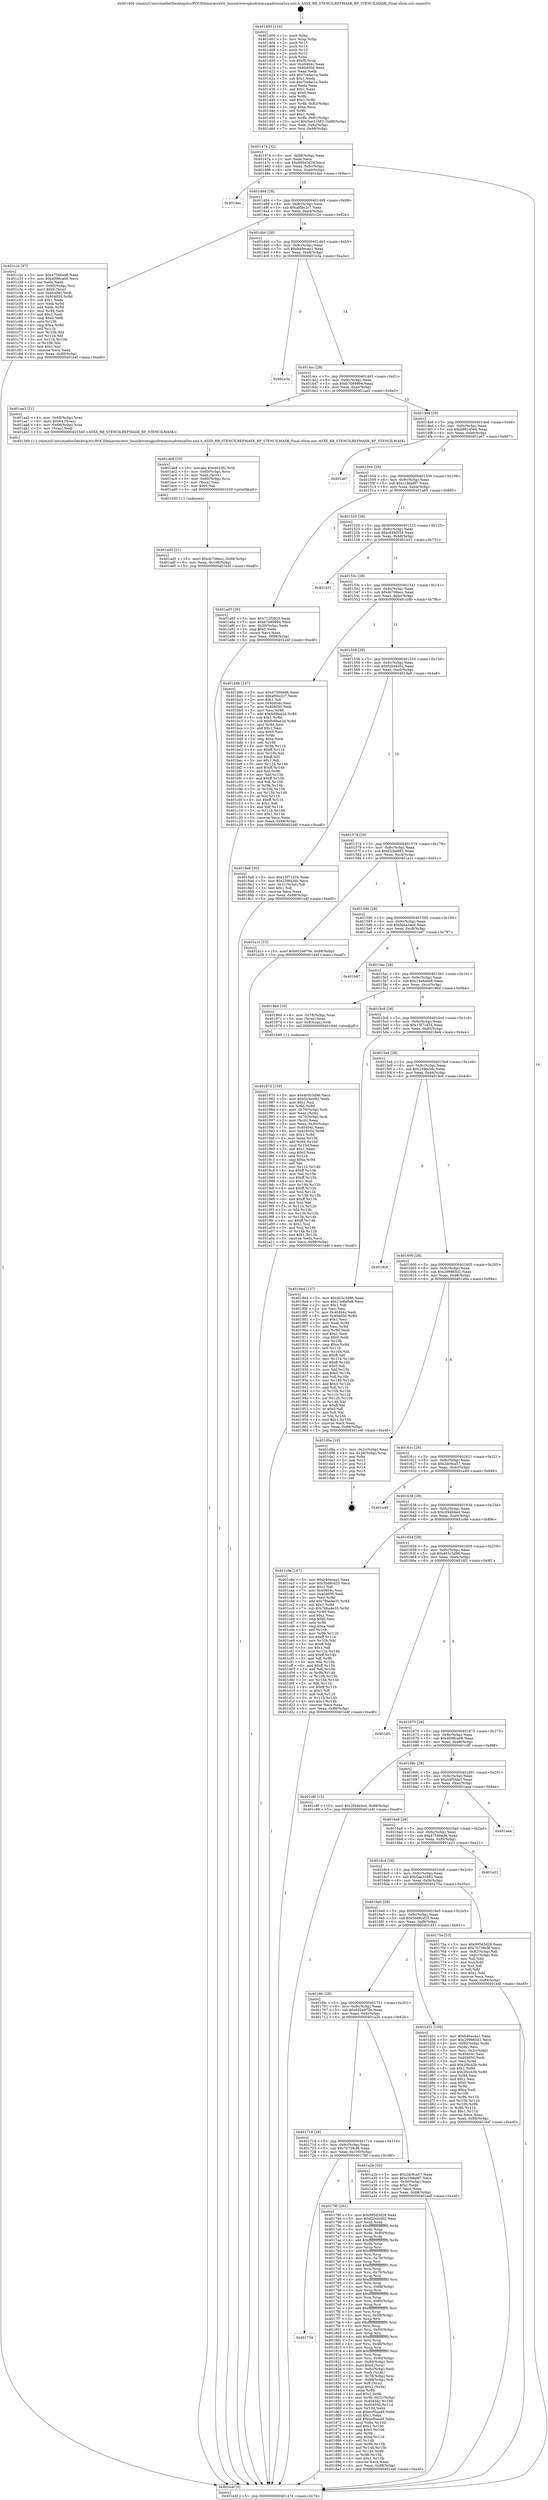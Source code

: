 digraph "0x401400" {
  label = "0x401400 (/mnt/c/Users/mathe/Desktop/tcc/POCII/binaries/extr_linuxdriversgpudrmmsmadrenoa5xx.xml.h_A5XX_RB_STENCILREFMASK_BF_STENCILMASK_Final-ollvm.out::main(0))"
  labelloc = "t"
  node[shape=record]

  Entry [label="",width=0.3,height=0.3,shape=circle,fillcolor=black,style=filled]
  "0x401474" [label="{
     0x401474 [32]\l
     | [instrs]\l
     &nbsp;&nbsp;0x401474 \<+6\>: mov -0x88(%rbp),%eax\l
     &nbsp;&nbsp;0x40147a \<+2\>: mov %eax,%ecx\l
     &nbsp;&nbsp;0x40147c \<+6\>: sub $0x995d3d28,%ecx\l
     &nbsp;&nbsp;0x401482 \<+6\>: mov %eax,-0x9c(%rbp)\l
     &nbsp;&nbsp;0x401488 \<+6\>: mov %ecx,-0xa0(%rbp)\l
     &nbsp;&nbsp;0x40148e \<+6\>: je 0000000000401dac \<main+0x9ac\>\l
  }"]
  "0x401dac" [label="{
     0x401dac\l
  }", style=dashed]
  "0x401494" [label="{
     0x401494 [28]\l
     | [instrs]\l
     &nbsp;&nbsp;0x401494 \<+5\>: jmp 0000000000401499 \<main+0x99\>\l
     &nbsp;&nbsp;0x401499 \<+6\>: mov -0x9c(%rbp),%eax\l
     &nbsp;&nbsp;0x40149f \<+5\>: sub $0xaf0bc2c7,%eax\l
     &nbsp;&nbsp;0x4014a4 \<+6\>: mov %eax,-0xa4(%rbp)\l
     &nbsp;&nbsp;0x4014aa \<+6\>: je 0000000000401c2e \<main+0x82e\>\l
  }"]
  Exit [label="",width=0.3,height=0.3,shape=circle,fillcolor=black,style=filled,peripheries=2]
  "0x401c2e" [label="{
     0x401c2e [97]\l
     | [instrs]\l
     &nbsp;&nbsp;0x401c2e \<+5\>: mov $0x47566ed6,%eax\l
     &nbsp;&nbsp;0x401c33 \<+5\>: mov $0x4098ca06,%ecx\l
     &nbsp;&nbsp;0x401c38 \<+2\>: xor %edx,%edx\l
     &nbsp;&nbsp;0x401c3a \<+4\>: mov -0x80(%rbp),%rsi\l
     &nbsp;&nbsp;0x401c3e \<+6\>: movl $0x0,(%rsi)\l
     &nbsp;&nbsp;0x401c44 \<+7\>: mov 0x40404c,%edi\l
     &nbsp;&nbsp;0x401c4b \<+8\>: mov 0x404050,%r8d\l
     &nbsp;&nbsp;0x401c53 \<+3\>: sub $0x1,%edx\l
     &nbsp;&nbsp;0x401c56 \<+3\>: mov %edi,%r9d\l
     &nbsp;&nbsp;0x401c59 \<+3\>: add %edx,%r9d\l
     &nbsp;&nbsp;0x401c5c \<+4\>: imul %r9d,%edi\l
     &nbsp;&nbsp;0x401c60 \<+3\>: and $0x1,%edi\l
     &nbsp;&nbsp;0x401c63 \<+3\>: cmp $0x0,%edi\l
     &nbsp;&nbsp;0x401c66 \<+4\>: sete %r10b\l
     &nbsp;&nbsp;0x401c6a \<+4\>: cmp $0xa,%r8d\l
     &nbsp;&nbsp;0x401c6e \<+4\>: setl %r11b\l
     &nbsp;&nbsp;0x401c72 \<+3\>: mov %r10b,%bl\l
     &nbsp;&nbsp;0x401c75 \<+3\>: and %r11b,%bl\l
     &nbsp;&nbsp;0x401c78 \<+3\>: xor %r11b,%r10b\l
     &nbsp;&nbsp;0x401c7b \<+3\>: or %r10b,%bl\l
     &nbsp;&nbsp;0x401c7e \<+3\>: test $0x1,%bl\l
     &nbsp;&nbsp;0x401c81 \<+3\>: cmovne %ecx,%eax\l
     &nbsp;&nbsp;0x401c84 \<+6\>: mov %eax,-0x88(%rbp)\l
     &nbsp;&nbsp;0x401c8a \<+5\>: jmp 0000000000401e4f \<main+0xa4f\>\l
  }"]
  "0x4014b0" [label="{
     0x4014b0 [28]\l
     | [instrs]\l
     &nbsp;&nbsp;0x4014b0 \<+5\>: jmp 00000000004014b5 \<main+0xb5\>\l
     &nbsp;&nbsp;0x4014b5 \<+6\>: mov -0x9c(%rbp),%eax\l
     &nbsp;&nbsp;0x4014bb \<+5\>: sub $0xb40ecea1,%eax\l
     &nbsp;&nbsp;0x4014c0 \<+6\>: mov %eax,-0xa8(%rbp)\l
     &nbsp;&nbsp;0x4014c6 \<+6\>: je 0000000000401e3a \<main+0xa3a\>\l
  }"]
  "0x401ad5" [label="{
     0x401ad5 [21]\l
     | [instrs]\l
     &nbsp;&nbsp;0x401ad5 \<+10\>: movl $0xdc706ecc,-0x88(%rbp)\l
     &nbsp;&nbsp;0x401adf \<+6\>: mov %eax,-0x108(%rbp)\l
     &nbsp;&nbsp;0x401ae5 \<+5\>: jmp 0000000000401e4f \<main+0xa4f\>\l
  }"]
  "0x401e3a" [label="{
     0x401e3a\l
  }", style=dashed]
  "0x4014cc" [label="{
     0x4014cc [28]\l
     | [instrs]\l
     &nbsp;&nbsp;0x4014cc \<+5\>: jmp 00000000004014d1 \<main+0xd1\>\l
     &nbsp;&nbsp;0x4014d1 \<+6\>: mov -0x9c(%rbp),%eax\l
     &nbsp;&nbsp;0x4014d7 \<+5\>: sub $0xb7089994,%eax\l
     &nbsp;&nbsp;0x4014dc \<+6\>: mov %eax,-0xac(%rbp)\l
     &nbsp;&nbsp;0x4014e2 \<+6\>: je 0000000000401aa3 \<main+0x6a3\>\l
  }"]
  "0x401ab8" [label="{
     0x401ab8 [29]\l
     | [instrs]\l
     &nbsp;&nbsp;0x401ab8 \<+10\>: movabs $0x4020f2,%rdi\l
     &nbsp;&nbsp;0x401ac2 \<+4\>: mov -0x60(%rbp),%rcx\l
     &nbsp;&nbsp;0x401ac6 \<+2\>: mov %eax,(%rcx)\l
     &nbsp;&nbsp;0x401ac8 \<+4\>: mov -0x60(%rbp),%rcx\l
     &nbsp;&nbsp;0x401acc \<+2\>: mov (%rcx),%esi\l
     &nbsp;&nbsp;0x401ace \<+2\>: mov $0x0,%al\l
     &nbsp;&nbsp;0x401ad0 \<+5\>: call 0000000000401030 \<printf@plt\>\l
     | [calls]\l
     &nbsp;&nbsp;0x401030 \{1\} (unknown)\l
  }"]
  "0x401aa3" [label="{
     0x401aa3 [21]\l
     | [instrs]\l
     &nbsp;&nbsp;0x401aa3 \<+4\>: mov -0x68(%rbp),%rax\l
     &nbsp;&nbsp;0x401aa7 \<+6\>: movl $0x64,(%rax)\l
     &nbsp;&nbsp;0x401aad \<+4\>: mov -0x68(%rbp),%rax\l
     &nbsp;&nbsp;0x401ab1 \<+2\>: mov (%rax),%edi\l
     &nbsp;&nbsp;0x401ab3 \<+5\>: call 00000000004013d0 \<A5XX_RB_STENCILREFMASK_BF_STENCILMASK\>\l
     | [calls]\l
     &nbsp;&nbsp;0x4013d0 \{1\} (/mnt/c/Users/mathe/Desktop/tcc/POCII/binaries/extr_linuxdriversgpudrmmsmadrenoa5xx.xml.h_A5XX_RB_STENCILREFMASK_BF_STENCILMASK_Final-ollvm.out::A5XX_RB_STENCILREFMASK_BF_STENCILMASK)\l
  }"]
  "0x4014e8" [label="{
     0x4014e8 [28]\l
     | [instrs]\l
     &nbsp;&nbsp;0x4014e8 \<+5\>: jmp 00000000004014ed \<main+0xed\>\l
     &nbsp;&nbsp;0x4014ed \<+6\>: mov -0x9c(%rbp),%eax\l
     &nbsp;&nbsp;0x4014f3 \<+5\>: sub $0xb981d5e0,%eax\l
     &nbsp;&nbsp;0x4014f8 \<+6\>: mov %eax,-0xb0(%rbp)\l
     &nbsp;&nbsp;0x4014fe \<+6\>: je 0000000000401a67 \<main+0x667\>\l
  }"]
  "0x40197d" [label="{
     0x40197d [159]\l
     | [instrs]\l
     &nbsp;&nbsp;0x40197d \<+5\>: mov $0x403c3d96,%ecx\l
     &nbsp;&nbsp;0x401982 \<+5\>: mov $0xf2cbe082,%edx\l
     &nbsp;&nbsp;0x401987 \<+3\>: mov $0x1,%sil\l
     &nbsp;&nbsp;0x40198a \<+3\>: xor %r8d,%r8d\l
     &nbsp;&nbsp;0x40198d \<+4\>: mov -0x70(%rbp),%rdi\l
     &nbsp;&nbsp;0x401991 \<+2\>: mov %eax,(%rdi)\l
     &nbsp;&nbsp;0x401993 \<+4\>: mov -0x70(%rbp),%rdi\l
     &nbsp;&nbsp;0x401997 \<+2\>: mov (%rdi),%eax\l
     &nbsp;&nbsp;0x401999 \<+3\>: mov %eax,-0x30(%rbp)\l
     &nbsp;&nbsp;0x40199c \<+7\>: mov 0x40404c,%eax\l
     &nbsp;&nbsp;0x4019a3 \<+8\>: mov 0x404050,%r9d\l
     &nbsp;&nbsp;0x4019ab \<+4\>: sub $0x1,%r8d\l
     &nbsp;&nbsp;0x4019af \<+3\>: mov %eax,%r10d\l
     &nbsp;&nbsp;0x4019b2 \<+3\>: add %r8d,%r10d\l
     &nbsp;&nbsp;0x4019b5 \<+4\>: imul %r10d,%eax\l
     &nbsp;&nbsp;0x4019b9 \<+3\>: and $0x1,%eax\l
     &nbsp;&nbsp;0x4019bc \<+3\>: cmp $0x0,%eax\l
     &nbsp;&nbsp;0x4019bf \<+4\>: sete %r11b\l
     &nbsp;&nbsp;0x4019c3 \<+4\>: cmp $0xa,%r9d\l
     &nbsp;&nbsp;0x4019c7 \<+3\>: setl %bl\l
     &nbsp;&nbsp;0x4019ca \<+3\>: mov %r11b,%r14b\l
     &nbsp;&nbsp;0x4019cd \<+4\>: xor $0xff,%r14b\l
     &nbsp;&nbsp;0x4019d1 \<+3\>: mov %bl,%r15b\l
     &nbsp;&nbsp;0x4019d4 \<+4\>: xor $0xff,%r15b\l
     &nbsp;&nbsp;0x4019d8 \<+4\>: xor $0x1,%sil\l
     &nbsp;&nbsp;0x4019dc \<+3\>: mov %r14b,%r12b\l
     &nbsp;&nbsp;0x4019df \<+4\>: and $0xff,%r12b\l
     &nbsp;&nbsp;0x4019e3 \<+3\>: and %sil,%r11b\l
     &nbsp;&nbsp;0x4019e6 \<+3\>: mov %r15b,%r13b\l
     &nbsp;&nbsp;0x4019e9 \<+4\>: and $0xff,%r13b\l
     &nbsp;&nbsp;0x4019ed \<+3\>: and %sil,%bl\l
     &nbsp;&nbsp;0x4019f0 \<+3\>: or %r11b,%r12b\l
     &nbsp;&nbsp;0x4019f3 \<+3\>: or %bl,%r13b\l
     &nbsp;&nbsp;0x4019f6 \<+3\>: xor %r13b,%r12b\l
     &nbsp;&nbsp;0x4019f9 \<+3\>: or %r15b,%r14b\l
     &nbsp;&nbsp;0x4019fc \<+4\>: xor $0xff,%r14b\l
     &nbsp;&nbsp;0x401a00 \<+4\>: or $0x1,%sil\l
     &nbsp;&nbsp;0x401a04 \<+3\>: and %sil,%r14b\l
     &nbsp;&nbsp;0x401a07 \<+3\>: or %r14b,%r12b\l
     &nbsp;&nbsp;0x401a0a \<+4\>: test $0x1,%r12b\l
     &nbsp;&nbsp;0x401a0e \<+3\>: cmovne %edx,%ecx\l
     &nbsp;&nbsp;0x401a11 \<+6\>: mov %ecx,-0x88(%rbp)\l
     &nbsp;&nbsp;0x401a17 \<+5\>: jmp 0000000000401e4f \<main+0xa4f\>\l
  }"]
  "0x401a67" [label="{
     0x401a67\l
  }", style=dashed]
  "0x401504" [label="{
     0x401504 [28]\l
     | [instrs]\l
     &nbsp;&nbsp;0x401504 \<+5\>: jmp 0000000000401509 \<main+0x109\>\l
     &nbsp;&nbsp;0x401509 \<+6\>: mov -0x9c(%rbp),%eax\l
     &nbsp;&nbsp;0x40150f \<+5\>: sub $0xc19da9f7,%eax\l
     &nbsp;&nbsp;0x401514 \<+6\>: mov %eax,-0xb4(%rbp)\l
     &nbsp;&nbsp;0x40151a \<+6\>: je 0000000000401a85 \<main+0x685\>\l
  }"]
  "0x401734" [label="{
     0x401734\l
  }", style=dashed]
  "0x401a85" [label="{
     0x401a85 [30]\l
     | [instrs]\l
     &nbsp;&nbsp;0x401a85 \<+5\>: mov $0x712f2825,%eax\l
     &nbsp;&nbsp;0x401a8a \<+5\>: mov $0xb7089994,%ecx\l
     &nbsp;&nbsp;0x401a8f \<+3\>: mov -0x30(%rbp),%edx\l
     &nbsp;&nbsp;0x401a92 \<+3\>: cmp $0x0,%edx\l
     &nbsp;&nbsp;0x401a95 \<+3\>: cmove %ecx,%eax\l
     &nbsp;&nbsp;0x401a98 \<+6\>: mov %eax,-0x88(%rbp)\l
     &nbsp;&nbsp;0x401a9e \<+5\>: jmp 0000000000401e4f \<main+0xa4f\>\l
  }"]
  "0x401520" [label="{
     0x401520 [28]\l
     | [instrs]\l
     &nbsp;&nbsp;0x401520 \<+5\>: jmp 0000000000401525 \<main+0x125\>\l
     &nbsp;&nbsp;0x401525 \<+6\>: mov -0x9c(%rbp),%eax\l
     &nbsp;&nbsp;0x40152b \<+5\>: sub $0xc648f559,%eax\l
     &nbsp;&nbsp;0x401530 \<+6\>: mov %eax,-0xb8(%rbp)\l
     &nbsp;&nbsp;0x401536 \<+6\>: je 0000000000401b31 \<main+0x731\>\l
  }"]
  "0x40178f" [label="{
     0x40178f [281]\l
     | [instrs]\l
     &nbsp;&nbsp;0x40178f \<+5\>: mov $0x995d3d28,%eax\l
     &nbsp;&nbsp;0x401794 \<+5\>: mov $0xf20d4362,%ecx\l
     &nbsp;&nbsp;0x401799 \<+3\>: mov %rsp,%rdx\l
     &nbsp;&nbsp;0x40179c \<+4\>: add $0xfffffffffffffff0,%rdx\l
     &nbsp;&nbsp;0x4017a0 \<+3\>: mov %rdx,%rsp\l
     &nbsp;&nbsp;0x4017a3 \<+4\>: mov %rdx,-0x80(%rbp)\l
     &nbsp;&nbsp;0x4017a7 \<+3\>: mov %rsp,%rdx\l
     &nbsp;&nbsp;0x4017aa \<+4\>: add $0xfffffffffffffff0,%rdx\l
     &nbsp;&nbsp;0x4017ae \<+3\>: mov %rdx,%rsp\l
     &nbsp;&nbsp;0x4017b1 \<+3\>: mov %rsp,%rsi\l
     &nbsp;&nbsp;0x4017b4 \<+4\>: add $0xfffffffffffffff0,%rsi\l
     &nbsp;&nbsp;0x4017b8 \<+3\>: mov %rsi,%rsp\l
     &nbsp;&nbsp;0x4017bb \<+4\>: mov %rsi,-0x78(%rbp)\l
     &nbsp;&nbsp;0x4017bf \<+3\>: mov %rsp,%rsi\l
     &nbsp;&nbsp;0x4017c2 \<+4\>: add $0xfffffffffffffff0,%rsi\l
     &nbsp;&nbsp;0x4017c6 \<+3\>: mov %rsi,%rsp\l
     &nbsp;&nbsp;0x4017c9 \<+4\>: mov %rsi,-0x70(%rbp)\l
     &nbsp;&nbsp;0x4017cd \<+3\>: mov %rsp,%rsi\l
     &nbsp;&nbsp;0x4017d0 \<+4\>: add $0xfffffffffffffff0,%rsi\l
     &nbsp;&nbsp;0x4017d4 \<+3\>: mov %rsi,%rsp\l
     &nbsp;&nbsp;0x4017d7 \<+4\>: mov %rsi,-0x68(%rbp)\l
     &nbsp;&nbsp;0x4017db \<+3\>: mov %rsp,%rsi\l
     &nbsp;&nbsp;0x4017de \<+4\>: add $0xfffffffffffffff0,%rsi\l
     &nbsp;&nbsp;0x4017e2 \<+3\>: mov %rsi,%rsp\l
     &nbsp;&nbsp;0x4017e5 \<+4\>: mov %rsi,-0x60(%rbp)\l
     &nbsp;&nbsp;0x4017e9 \<+3\>: mov %rsp,%rsi\l
     &nbsp;&nbsp;0x4017ec \<+4\>: add $0xfffffffffffffff0,%rsi\l
     &nbsp;&nbsp;0x4017f0 \<+3\>: mov %rsi,%rsp\l
     &nbsp;&nbsp;0x4017f3 \<+4\>: mov %rsi,-0x58(%rbp)\l
     &nbsp;&nbsp;0x4017f7 \<+3\>: mov %rsp,%rsi\l
     &nbsp;&nbsp;0x4017fa \<+4\>: add $0xfffffffffffffff0,%rsi\l
     &nbsp;&nbsp;0x4017fe \<+3\>: mov %rsi,%rsp\l
     &nbsp;&nbsp;0x401801 \<+4\>: mov %rsi,-0x50(%rbp)\l
     &nbsp;&nbsp;0x401805 \<+3\>: mov %rsp,%rsi\l
     &nbsp;&nbsp;0x401808 \<+4\>: add $0xfffffffffffffff0,%rsi\l
     &nbsp;&nbsp;0x40180c \<+3\>: mov %rsi,%rsp\l
     &nbsp;&nbsp;0x40180f \<+4\>: mov %rsi,-0x48(%rbp)\l
     &nbsp;&nbsp;0x401813 \<+3\>: mov %rsp,%rsi\l
     &nbsp;&nbsp;0x401816 \<+4\>: add $0xfffffffffffffff0,%rsi\l
     &nbsp;&nbsp;0x40181a \<+3\>: mov %rsi,%rsp\l
     &nbsp;&nbsp;0x40181d \<+4\>: mov %rsi,-0x40(%rbp)\l
     &nbsp;&nbsp;0x401821 \<+4\>: mov -0x80(%rbp),%rsi\l
     &nbsp;&nbsp;0x401825 \<+6\>: movl $0x0,(%rsi)\l
     &nbsp;&nbsp;0x40182b \<+6\>: mov -0x8c(%rbp),%edi\l
     &nbsp;&nbsp;0x401831 \<+2\>: mov %edi,(%rdx)\l
     &nbsp;&nbsp;0x401833 \<+4\>: mov -0x78(%rbp),%rsi\l
     &nbsp;&nbsp;0x401837 \<+7\>: mov -0x98(%rbp),%r8\l
     &nbsp;&nbsp;0x40183e \<+3\>: mov %r8,(%rsi)\l
     &nbsp;&nbsp;0x401841 \<+3\>: cmpl $0x2,(%rdx)\l
     &nbsp;&nbsp;0x401844 \<+4\>: setne %r9b\l
     &nbsp;&nbsp;0x401848 \<+4\>: and $0x1,%r9b\l
     &nbsp;&nbsp;0x40184c \<+4\>: mov %r9b,-0x31(%rbp)\l
     &nbsp;&nbsp;0x401850 \<+8\>: mov 0x40404c,%r10d\l
     &nbsp;&nbsp;0x401858 \<+8\>: mov 0x404050,%r11d\l
     &nbsp;&nbsp;0x401860 \<+3\>: mov %r10d,%ebx\l
     &nbsp;&nbsp;0x401863 \<+6\>: sub $0xecf5aa49,%ebx\l
     &nbsp;&nbsp;0x401869 \<+3\>: sub $0x1,%ebx\l
     &nbsp;&nbsp;0x40186c \<+6\>: add $0xecf5aa49,%ebx\l
     &nbsp;&nbsp;0x401872 \<+4\>: imul %ebx,%r10d\l
     &nbsp;&nbsp;0x401876 \<+4\>: and $0x1,%r10d\l
     &nbsp;&nbsp;0x40187a \<+4\>: cmp $0x0,%r10d\l
     &nbsp;&nbsp;0x40187e \<+4\>: sete %r9b\l
     &nbsp;&nbsp;0x401882 \<+4\>: cmp $0xa,%r11d\l
     &nbsp;&nbsp;0x401886 \<+4\>: setl %r14b\l
     &nbsp;&nbsp;0x40188a \<+3\>: mov %r9b,%r15b\l
     &nbsp;&nbsp;0x40188d \<+3\>: and %r14b,%r15b\l
     &nbsp;&nbsp;0x401890 \<+3\>: xor %r14b,%r9b\l
     &nbsp;&nbsp;0x401893 \<+3\>: or %r9b,%r15b\l
     &nbsp;&nbsp;0x401896 \<+4\>: test $0x1,%r15b\l
     &nbsp;&nbsp;0x40189a \<+3\>: cmovne %ecx,%eax\l
     &nbsp;&nbsp;0x40189d \<+6\>: mov %eax,-0x88(%rbp)\l
     &nbsp;&nbsp;0x4018a3 \<+5\>: jmp 0000000000401e4f \<main+0xa4f\>\l
  }"]
  "0x401b31" [label="{
     0x401b31\l
  }", style=dashed]
  "0x40153c" [label="{
     0x40153c [28]\l
     | [instrs]\l
     &nbsp;&nbsp;0x40153c \<+5\>: jmp 0000000000401541 \<main+0x141\>\l
     &nbsp;&nbsp;0x401541 \<+6\>: mov -0x9c(%rbp),%eax\l
     &nbsp;&nbsp;0x401547 \<+5\>: sub $0xdc706ecc,%eax\l
     &nbsp;&nbsp;0x40154c \<+6\>: mov %eax,-0xbc(%rbp)\l
     &nbsp;&nbsp;0x401552 \<+6\>: je 0000000000401b9b \<main+0x79b\>\l
  }"]
  "0x401718" [label="{
     0x401718 [28]\l
     | [instrs]\l
     &nbsp;&nbsp;0x401718 \<+5\>: jmp 000000000040171d \<main+0x31d\>\l
     &nbsp;&nbsp;0x40171d \<+6\>: mov -0x9c(%rbp),%eax\l
     &nbsp;&nbsp;0x401723 \<+5\>: sub $0x70738cf8,%eax\l
     &nbsp;&nbsp;0x401728 \<+6\>: mov %eax,-0x100(%rbp)\l
     &nbsp;&nbsp;0x40172e \<+6\>: je 000000000040178f \<main+0x38f\>\l
  }"]
  "0x401b9b" [label="{
     0x401b9b [147]\l
     | [instrs]\l
     &nbsp;&nbsp;0x401b9b \<+5\>: mov $0x47566ed6,%eax\l
     &nbsp;&nbsp;0x401ba0 \<+5\>: mov $0xaf0bc2c7,%ecx\l
     &nbsp;&nbsp;0x401ba5 \<+2\>: mov $0x1,%dl\l
     &nbsp;&nbsp;0x401ba7 \<+7\>: mov 0x40404c,%esi\l
     &nbsp;&nbsp;0x401bae \<+7\>: mov 0x404050,%edi\l
     &nbsp;&nbsp;0x401bb5 \<+3\>: mov %esi,%r8d\l
     &nbsp;&nbsp;0x401bb8 \<+7\>: add $0xfc69aa2d,%r8d\l
     &nbsp;&nbsp;0x401bbf \<+4\>: sub $0x1,%r8d\l
     &nbsp;&nbsp;0x401bc3 \<+7\>: sub $0xfc69aa2d,%r8d\l
     &nbsp;&nbsp;0x401bca \<+4\>: imul %r8d,%esi\l
     &nbsp;&nbsp;0x401bce \<+3\>: and $0x1,%esi\l
     &nbsp;&nbsp;0x401bd1 \<+3\>: cmp $0x0,%esi\l
     &nbsp;&nbsp;0x401bd4 \<+4\>: sete %r9b\l
     &nbsp;&nbsp;0x401bd8 \<+3\>: cmp $0xa,%edi\l
     &nbsp;&nbsp;0x401bdb \<+4\>: setl %r10b\l
     &nbsp;&nbsp;0x401bdf \<+3\>: mov %r9b,%r11b\l
     &nbsp;&nbsp;0x401be2 \<+4\>: xor $0xff,%r11b\l
     &nbsp;&nbsp;0x401be6 \<+3\>: mov %r10b,%bl\l
     &nbsp;&nbsp;0x401be9 \<+3\>: xor $0xff,%bl\l
     &nbsp;&nbsp;0x401bec \<+3\>: xor $0x1,%dl\l
     &nbsp;&nbsp;0x401bef \<+3\>: mov %r11b,%r14b\l
     &nbsp;&nbsp;0x401bf2 \<+4\>: and $0xff,%r14b\l
     &nbsp;&nbsp;0x401bf6 \<+3\>: and %dl,%r9b\l
     &nbsp;&nbsp;0x401bf9 \<+3\>: mov %bl,%r15b\l
     &nbsp;&nbsp;0x401bfc \<+4\>: and $0xff,%r15b\l
     &nbsp;&nbsp;0x401c00 \<+3\>: and %dl,%r10b\l
     &nbsp;&nbsp;0x401c03 \<+3\>: or %r9b,%r14b\l
     &nbsp;&nbsp;0x401c06 \<+3\>: or %r10b,%r15b\l
     &nbsp;&nbsp;0x401c09 \<+3\>: xor %r15b,%r14b\l
     &nbsp;&nbsp;0x401c0c \<+3\>: or %bl,%r11b\l
     &nbsp;&nbsp;0x401c0f \<+4\>: xor $0xff,%r11b\l
     &nbsp;&nbsp;0x401c13 \<+3\>: or $0x1,%dl\l
     &nbsp;&nbsp;0x401c16 \<+3\>: and %dl,%r11b\l
     &nbsp;&nbsp;0x401c19 \<+3\>: or %r11b,%r14b\l
     &nbsp;&nbsp;0x401c1c \<+4\>: test $0x1,%r14b\l
     &nbsp;&nbsp;0x401c20 \<+3\>: cmovne %ecx,%eax\l
     &nbsp;&nbsp;0x401c23 \<+6\>: mov %eax,-0x88(%rbp)\l
     &nbsp;&nbsp;0x401c29 \<+5\>: jmp 0000000000401e4f \<main+0xa4f\>\l
  }"]
  "0x401558" [label="{
     0x401558 [28]\l
     | [instrs]\l
     &nbsp;&nbsp;0x401558 \<+5\>: jmp 000000000040155d \<main+0x15d\>\l
     &nbsp;&nbsp;0x40155d \<+6\>: mov -0x9c(%rbp),%eax\l
     &nbsp;&nbsp;0x401563 \<+5\>: sub $0xf20d4362,%eax\l
     &nbsp;&nbsp;0x401568 \<+6\>: mov %eax,-0xc0(%rbp)\l
     &nbsp;&nbsp;0x40156e \<+6\>: je 00000000004018a8 \<main+0x4a8\>\l
  }"]
  "0x401a2b" [label="{
     0x401a2b [30]\l
     | [instrs]\l
     &nbsp;&nbsp;0x401a2b \<+5\>: mov $0x2dc9ca57,%eax\l
     &nbsp;&nbsp;0x401a30 \<+5\>: mov $0xc19da9f7,%ecx\l
     &nbsp;&nbsp;0x401a35 \<+3\>: mov -0x30(%rbp),%edx\l
     &nbsp;&nbsp;0x401a38 \<+3\>: cmp $0x1,%edx\l
     &nbsp;&nbsp;0x401a3b \<+3\>: cmovl %ecx,%eax\l
     &nbsp;&nbsp;0x401a3e \<+6\>: mov %eax,-0x88(%rbp)\l
     &nbsp;&nbsp;0x401a44 \<+5\>: jmp 0000000000401e4f \<main+0xa4f\>\l
  }"]
  "0x4018a8" [label="{
     0x4018a8 [30]\l
     | [instrs]\l
     &nbsp;&nbsp;0x4018a8 \<+5\>: mov $0x15f71d34,%eax\l
     &nbsp;&nbsp;0x4018ad \<+5\>: mov $0x259fa3dc,%ecx\l
     &nbsp;&nbsp;0x4018b2 \<+3\>: mov -0x31(%rbp),%dl\l
     &nbsp;&nbsp;0x4018b5 \<+3\>: test $0x1,%dl\l
     &nbsp;&nbsp;0x4018b8 \<+3\>: cmovne %ecx,%eax\l
     &nbsp;&nbsp;0x4018bb \<+6\>: mov %eax,-0x88(%rbp)\l
     &nbsp;&nbsp;0x4018c1 \<+5\>: jmp 0000000000401e4f \<main+0xa4f\>\l
  }"]
  "0x401574" [label="{
     0x401574 [28]\l
     | [instrs]\l
     &nbsp;&nbsp;0x401574 \<+5\>: jmp 0000000000401579 \<main+0x179\>\l
     &nbsp;&nbsp;0x401579 \<+6\>: mov -0x9c(%rbp),%eax\l
     &nbsp;&nbsp;0x40157f \<+5\>: sub $0xf2cbe082,%eax\l
     &nbsp;&nbsp;0x401584 \<+6\>: mov %eax,-0xc4(%rbp)\l
     &nbsp;&nbsp;0x40158a \<+6\>: je 0000000000401a1c \<main+0x61c\>\l
  }"]
  "0x4016fc" [label="{
     0x4016fc [28]\l
     | [instrs]\l
     &nbsp;&nbsp;0x4016fc \<+5\>: jmp 0000000000401701 \<main+0x301\>\l
     &nbsp;&nbsp;0x401701 \<+6\>: mov -0x9c(%rbp),%eax\l
     &nbsp;&nbsp;0x401707 \<+5\>: sub $0x652e970e,%eax\l
     &nbsp;&nbsp;0x40170c \<+6\>: mov %eax,-0xfc(%rbp)\l
     &nbsp;&nbsp;0x401712 \<+6\>: je 0000000000401a2b \<main+0x62b\>\l
  }"]
  "0x401a1c" [label="{
     0x401a1c [15]\l
     | [instrs]\l
     &nbsp;&nbsp;0x401a1c \<+10\>: movl $0x652e970e,-0x88(%rbp)\l
     &nbsp;&nbsp;0x401a26 \<+5\>: jmp 0000000000401e4f \<main+0xa4f\>\l
  }"]
  "0x401590" [label="{
     0x401590 [28]\l
     | [instrs]\l
     &nbsp;&nbsp;0x401590 \<+5\>: jmp 0000000000401595 \<main+0x195\>\l
     &nbsp;&nbsp;0x401595 \<+6\>: mov -0x9c(%rbp),%eax\l
     &nbsp;&nbsp;0x40159b \<+5\>: sub $0xfd4a3ae9,%eax\l
     &nbsp;&nbsp;0x4015a0 \<+6\>: mov %eax,-0xc8(%rbp)\l
     &nbsp;&nbsp;0x4015a6 \<+6\>: je 0000000000401b87 \<main+0x787\>\l
  }"]
  "0x401d31" [label="{
     0x401d31 [105]\l
     | [instrs]\l
     &nbsp;&nbsp;0x401d31 \<+5\>: mov $0xb40ecea1,%eax\l
     &nbsp;&nbsp;0x401d36 \<+5\>: mov $0x299865d1,%ecx\l
     &nbsp;&nbsp;0x401d3b \<+4\>: mov -0x80(%rbp),%rdx\l
     &nbsp;&nbsp;0x401d3f \<+2\>: mov (%rdx),%esi\l
     &nbsp;&nbsp;0x401d41 \<+3\>: mov %esi,-0x2c(%rbp)\l
     &nbsp;&nbsp;0x401d44 \<+7\>: mov 0x40404c,%esi\l
     &nbsp;&nbsp;0x401d4b \<+7\>: mov 0x404050,%edi\l
     &nbsp;&nbsp;0x401d52 \<+3\>: mov %esi,%r8d\l
     &nbsp;&nbsp;0x401d55 \<+7\>: add $0x2f4c43b,%r8d\l
     &nbsp;&nbsp;0x401d5c \<+4\>: sub $0x1,%r8d\l
     &nbsp;&nbsp;0x401d60 \<+7\>: sub $0x2f4c43b,%r8d\l
     &nbsp;&nbsp;0x401d67 \<+4\>: imul %r8d,%esi\l
     &nbsp;&nbsp;0x401d6b \<+3\>: and $0x1,%esi\l
     &nbsp;&nbsp;0x401d6e \<+3\>: cmp $0x0,%esi\l
     &nbsp;&nbsp;0x401d71 \<+4\>: sete %r9b\l
     &nbsp;&nbsp;0x401d75 \<+3\>: cmp $0xa,%edi\l
     &nbsp;&nbsp;0x401d78 \<+4\>: setl %r10b\l
     &nbsp;&nbsp;0x401d7c \<+3\>: mov %r9b,%r11b\l
     &nbsp;&nbsp;0x401d7f \<+3\>: and %r10b,%r11b\l
     &nbsp;&nbsp;0x401d82 \<+3\>: xor %r10b,%r9b\l
     &nbsp;&nbsp;0x401d85 \<+3\>: or %r9b,%r11b\l
     &nbsp;&nbsp;0x401d88 \<+4\>: test $0x1,%r11b\l
     &nbsp;&nbsp;0x401d8c \<+3\>: cmovne %ecx,%eax\l
     &nbsp;&nbsp;0x401d8f \<+6\>: mov %eax,-0x88(%rbp)\l
     &nbsp;&nbsp;0x401d95 \<+5\>: jmp 0000000000401e4f \<main+0xa4f\>\l
  }"]
  "0x401b87" [label="{
     0x401b87\l
  }", style=dashed]
  "0x4015ac" [label="{
     0x4015ac [28]\l
     | [instrs]\l
     &nbsp;&nbsp;0x4015ac \<+5\>: jmp 00000000004015b1 \<main+0x1b1\>\l
     &nbsp;&nbsp;0x4015b1 \<+6\>: mov -0x9c(%rbp),%eax\l
     &nbsp;&nbsp;0x4015b7 \<+5\>: sub $0x13e6a0e8,%eax\l
     &nbsp;&nbsp;0x4015bc \<+6\>: mov %eax,-0xcc(%rbp)\l
     &nbsp;&nbsp;0x4015c2 \<+6\>: je 000000000040196d \<main+0x56d\>\l
  }"]
  "0x401400" [label="{
     0x401400 [116]\l
     | [instrs]\l
     &nbsp;&nbsp;0x401400 \<+1\>: push %rbp\l
     &nbsp;&nbsp;0x401401 \<+3\>: mov %rsp,%rbp\l
     &nbsp;&nbsp;0x401404 \<+2\>: push %r15\l
     &nbsp;&nbsp;0x401406 \<+2\>: push %r14\l
     &nbsp;&nbsp;0x401408 \<+2\>: push %r13\l
     &nbsp;&nbsp;0x40140a \<+2\>: push %r12\l
     &nbsp;&nbsp;0x40140c \<+1\>: push %rbx\l
     &nbsp;&nbsp;0x40140d \<+7\>: sub $0xf8,%rsp\l
     &nbsp;&nbsp;0x401414 \<+7\>: mov 0x40404c,%eax\l
     &nbsp;&nbsp;0x40141b \<+7\>: mov 0x404050,%ecx\l
     &nbsp;&nbsp;0x401422 \<+2\>: mov %eax,%edx\l
     &nbsp;&nbsp;0x401424 \<+6\>: add $0x7cefac1e,%edx\l
     &nbsp;&nbsp;0x40142a \<+3\>: sub $0x1,%edx\l
     &nbsp;&nbsp;0x40142d \<+6\>: sub $0x7cefac1e,%edx\l
     &nbsp;&nbsp;0x401433 \<+3\>: imul %edx,%eax\l
     &nbsp;&nbsp;0x401436 \<+3\>: and $0x1,%eax\l
     &nbsp;&nbsp;0x401439 \<+3\>: cmp $0x0,%eax\l
     &nbsp;&nbsp;0x40143c \<+4\>: sete %r8b\l
     &nbsp;&nbsp;0x401440 \<+4\>: and $0x1,%r8b\l
     &nbsp;&nbsp;0x401444 \<+7\>: mov %r8b,-0x82(%rbp)\l
     &nbsp;&nbsp;0x40144b \<+3\>: cmp $0xa,%ecx\l
     &nbsp;&nbsp;0x40144e \<+4\>: setl %r8b\l
     &nbsp;&nbsp;0x401452 \<+4\>: and $0x1,%r8b\l
     &nbsp;&nbsp;0x401456 \<+7\>: mov %r8b,-0x81(%rbp)\l
     &nbsp;&nbsp;0x40145d \<+10\>: movl $0x5ae31683,-0x88(%rbp)\l
     &nbsp;&nbsp;0x401467 \<+6\>: mov %edi,-0x8c(%rbp)\l
     &nbsp;&nbsp;0x40146d \<+7\>: mov %rsi,-0x98(%rbp)\l
  }"]
  "0x40196d" [label="{
     0x40196d [16]\l
     | [instrs]\l
     &nbsp;&nbsp;0x40196d \<+4\>: mov -0x78(%rbp),%rax\l
     &nbsp;&nbsp;0x401971 \<+3\>: mov (%rax),%rax\l
     &nbsp;&nbsp;0x401974 \<+4\>: mov 0x8(%rax),%rdi\l
     &nbsp;&nbsp;0x401978 \<+5\>: call 0000000000401040 \<atoi@plt\>\l
     | [calls]\l
     &nbsp;&nbsp;0x401040 \{1\} (unknown)\l
  }"]
  "0x4015c8" [label="{
     0x4015c8 [28]\l
     | [instrs]\l
     &nbsp;&nbsp;0x4015c8 \<+5\>: jmp 00000000004015cd \<main+0x1cd\>\l
     &nbsp;&nbsp;0x4015cd \<+6\>: mov -0x9c(%rbp),%eax\l
     &nbsp;&nbsp;0x4015d3 \<+5\>: sub $0x15f71d34,%eax\l
     &nbsp;&nbsp;0x4015d8 \<+6\>: mov %eax,-0xd0(%rbp)\l
     &nbsp;&nbsp;0x4015de \<+6\>: je 00000000004018e4 \<main+0x4e4\>\l
  }"]
  "0x401e4f" [label="{
     0x401e4f [5]\l
     | [instrs]\l
     &nbsp;&nbsp;0x401e4f \<+5\>: jmp 0000000000401474 \<main+0x74\>\l
  }"]
  "0x4018e4" [label="{
     0x4018e4 [137]\l
     | [instrs]\l
     &nbsp;&nbsp;0x4018e4 \<+5\>: mov $0x403c3d96,%eax\l
     &nbsp;&nbsp;0x4018e9 \<+5\>: mov $0x13e6a0e8,%ecx\l
     &nbsp;&nbsp;0x4018ee \<+2\>: mov $0x1,%dl\l
     &nbsp;&nbsp;0x4018f0 \<+2\>: xor %esi,%esi\l
     &nbsp;&nbsp;0x4018f2 \<+7\>: mov 0x40404c,%edi\l
     &nbsp;&nbsp;0x4018f9 \<+8\>: mov 0x404050,%r8d\l
     &nbsp;&nbsp;0x401901 \<+3\>: sub $0x1,%esi\l
     &nbsp;&nbsp;0x401904 \<+3\>: mov %edi,%r9d\l
     &nbsp;&nbsp;0x401907 \<+3\>: add %esi,%r9d\l
     &nbsp;&nbsp;0x40190a \<+4\>: imul %r9d,%edi\l
     &nbsp;&nbsp;0x40190e \<+3\>: and $0x1,%edi\l
     &nbsp;&nbsp;0x401911 \<+3\>: cmp $0x0,%edi\l
     &nbsp;&nbsp;0x401914 \<+4\>: sete %r10b\l
     &nbsp;&nbsp;0x401918 \<+4\>: cmp $0xa,%r8d\l
     &nbsp;&nbsp;0x40191c \<+4\>: setl %r11b\l
     &nbsp;&nbsp;0x401920 \<+3\>: mov %r10b,%bl\l
     &nbsp;&nbsp;0x401923 \<+3\>: xor $0xff,%bl\l
     &nbsp;&nbsp;0x401926 \<+3\>: mov %r11b,%r14b\l
     &nbsp;&nbsp;0x401929 \<+4\>: xor $0xff,%r14b\l
     &nbsp;&nbsp;0x40192d \<+3\>: xor $0x0,%dl\l
     &nbsp;&nbsp;0x401930 \<+3\>: mov %bl,%r15b\l
     &nbsp;&nbsp;0x401933 \<+4\>: and $0x0,%r15b\l
     &nbsp;&nbsp;0x401937 \<+3\>: and %dl,%r10b\l
     &nbsp;&nbsp;0x40193a \<+3\>: mov %r14b,%r12b\l
     &nbsp;&nbsp;0x40193d \<+4\>: and $0x0,%r12b\l
     &nbsp;&nbsp;0x401941 \<+3\>: and %dl,%r11b\l
     &nbsp;&nbsp;0x401944 \<+3\>: or %r10b,%r15b\l
     &nbsp;&nbsp;0x401947 \<+3\>: or %r11b,%r12b\l
     &nbsp;&nbsp;0x40194a \<+3\>: xor %r12b,%r15b\l
     &nbsp;&nbsp;0x40194d \<+3\>: or %r14b,%bl\l
     &nbsp;&nbsp;0x401950 \<+3\>: xor $0xff,%bl\l
     &nbsp;&nbsp;0x401953 \<+3\>: or $0x0,%dl\l
     &nbsp;&nbsp;0x401956 \<+2\>: and %dl,%bl\l
     &nbsp;&nbsp;0x401958 \<+3\>: or %bl,%r15b\l
     &nbsp;&nbsp;0x40195b \<+4\>: test $0x1,%r15b\l
     &nbsp;&nbsp;0x40195f \<+3\>: cmovne %ecx,%eax\l
     &nbsp;&nbsp;0x401962 \<+6\>: mov %eax,-0x88(%rbp)\l
     &nbsp;&nbsp;0x401968 \<+5\>: jmp 0000000000401e4f \<main+0xa4f\>\l
  }"]
  "0x4015e4" [label="{
     0x4015e4 [28]\l
     | [instrs]\l
     &nbsp;&nbsp;0x4015e4 \<+5\>: jmp 00000000004015e9 \<main+0x1e9\>\l
     &nbsp;&nbsp;0x4015e9 \<+6\>: mov -0x9c(%rbp),%eax\l
     &nbsp;&nbsp;0x4015ef \<+5\>: sub $0x259fa3dc,%eax\l
     &nbsp;&nbsp;0x4015f4 \<+6\>: mov %eax,-0xd4(%rbp)\l
     &nbsp;&nbsp;0x4015fa \<+6\>: je 00000000004018c6 \<main+0x4c6\>\l
  }"]
  "0x4016e0" [label="{
     0x4016e0 [28]\l
     | [instrs]\l
     &nbsp;&nbsp;0x4016e0 \<+5\>: jmp 00000000004016e5 \<main+0x2e5\>\l
     &nbsp;&nbsp;0x4016e5 \<+6\>: mov -0x9c(%rbp),%eax\l
     &nbsp;&nbsp;0x4016eb \<+5\>: sub $0x5b88cd25,%eax\l
     &nbsp;&nbsp;0x4016f0 \<+6\>: mov %eax,-0xf8(%rbp)\l
     &nbsp;&nbsp;0x4016f6 \<+6\>: je 0000000000401d31 \<main+0x931\>\l
  }"]
  "0x4018c6" [label="{
     0x4018c6\l
  }", style=dashed]
  "0x401600" [label="{
     0x401600 [28]\l
     | [instrs]\l
     &nbsp;&nbsp;0x401600 \<+5\>: jmp 0000000000401605 \<main+0x205\>\l
     &nbsp;&nbsp;0x401605 \<+6\>: mov -0x9c(%rbp),%eax\l
     &nbsp;&nbsp;0x40160b \<+5\>: sub $0x299865d1,%eax\l
     &nbsp;&nbsp;0x401610 \<+6\>: mov %eax,-0xd8(%rbp)\l
     &nbsp;&nbsp;0x401616 \<+6\>: je 0000000000401d9a \<main+0x99a\>\l
  }"]
  "0x40175a" [label="{
     0x40175a [53]\l
     | [instrs]\l
     &nbsp;&nbsp;0x40175a \<+5\>: mov $0x995d3d28,%eax\l
     &nbsp;&nbsp;0x40175f \<+5\>: mov $0x70738cf8,%ecx\l
     &nbsp;&nbsp;0x401764 \<+6\>: mov -0x82(%rbp),%dl\l
     &nbsp;&nbsp;0x40176a \<+7\>: mov -0x81(%rbp),%sil\l
     &nbsp;&nbsp;0x401771 \<+3\>: mov %dl,%dil\l
     &nbsp;&nbsp;0x401774 \<+3\>: and %sil,%dil\l
     &nbsp;&nbsp;0x401777 \<+3\>: xor %sil,%dl\l
     &nbsp;&nbsp;0x40177a \<+3\>: or %dl,%dil\l
     &nbsp;&nbsp;0x40177d \<+4\>: test $0x1,%dil\l
     &nbsp;&nbsp;0x401781 \<+3\>: cmovne %ecx,%eax\l
     &nbsp;&nbsp;0x401784 \<+6\>: mov %eax,-0x88(%rbp)\l
     &nbsp;&nbsp;0x40178a \<+5\>: jmp 0000000000401e4f \<main+0xa4f\>\l
  }"]
  "0x401d9a" [label="{
     0x401d9a [18]\l
     | [instrs]\l
     &nbsp;&nbsp;0x401d9a \<+3\>: mov -0x2c(%rbp),%eax\l
     &nbsp;&nbsp;0x401d9d \<+4\>: lea -0x28(%rbp),%rsp\l
     &nbsp;&nbsp;0x401da1 \<+1\>: pop %rbx\l
     &nbsp;&nbsp;0x401da2 \<+2\>: pop %r12\l
     &nbsp;&nbsp;0x401da4 \<+2\>: pop %r13\l
     &nbsp;&nbsp;0x401da6 \<+2\>: pop %r14\l
     &nbsp;&nbsp;0x401da8 \<+2\>: pop %r15\l
     &nbsp;&nbsp;0x401daa \<+1\>: pop %rbp\l
     &nbsp;&nbsp;0x401dab \<+1\>: ret\l
  }"]
  "0x40161c" [label="{
     0x40161c [28]\l
     | [instrs]\l
     &nbsp;&nbsp;0x40161c \<+5\>: jmp 0000000000401621 \<main+0x221\>\l
     &nbsp;&nbsp;0x401621 \<+6\>: mov -0x9c(%rbp),%eax\l
     &nbsp;&nbsp;0x401627 \<+5\>: sub $0x2dc9ca57,%eax\l
     &nbsp;&nbsp;0x40162c \<+6\>: mov %eax,-0xdc(%rbp)\l
     &nbsp;&nbsp;0x401632 \<+6\>: je 0000000000401a49 \<main+0x649\>\l
  }"]
  "0x4016c4" [label="{
     0x4016c4 [28]\l
     | [instrs]\l
     &nbsp;&nbsp;0x4016c4 \<+5\>: jmp 00000000004016c9 \<main+0x2c9\>\l
     &nbsp;&nbsp;0x4016c9 \<+6\>: mov -0x9c(%rbp),%eax\l
     &nbsp;&nbsp;0x4016cf \<+5\>: sub $0x5ae31683,%eax\l
     &nbsp;&nbsp;0x4016d4 \<+6\>: mov %eax,-0xf4(%rbp)\l
     &nbsp;&nbsp;0x4016da \<+6\>: je 000000000040175a \<main+0x35a\>\l
  }"]
  "0x401a49" [label="{
     0x401a49\l
  }", style=dashed]
  "0x401638" [label="{
     0x401638 [28]\l
     | [instrs]\l
     &nbsp;&nbsp;0x401638 \<+5\>: jmp 000000000040163d \<main+0x23d\>\l
     &nbsp;&nbsp;0x40163d \<+6\>: mov -0x9c(%rbp),%eax\l
     &nbsp;&nbsp;0x401643 \<+5\>: sub $0x2f44b4ed,%eax\l
     &nbsp;&nbsp;0x401648 \<+6\>: mov %eax,-0xe0(%rbp)\l
     &nbsp;&nbsp;0x40164e \<+6\>: je 0000000000401c9e \<main+0x89e\>\l
  }"]
  "0x401e21" [label="{
     0x401e21\l
  }", style=dashed]
  "0x401c9e" [label="{
     0x401c9e [147]\l
     | [instrs]\l
     &nbsp;&nbsp;0x401c9e \<+5\>: mov $0xb40ecea1,%eax\l
     &nbsp;&nbsp;0x401ca3 \<+5\>: mov $0x5b88cd25,%ecx\l
     &nbsp;&nbsp;0x401ca8 \<+2\>: mov $0x1,%dl\l
     &nbsp;&nbsp;0x401caa \<+7\>: mov 0x40404c,%esi\l
     &nbsp;&nbsp;0x401cb1 \<+7\>: mov 0x404050,%edi\l
     &nbsp;&nbsp;0x401cb8 \<+3\>: mov %esi,%r8d\l
     &nbsp;&nbsp;0x401cbb \<+7\>: add $0x78ba4e35,%r8d\l
     &nbsp;&nbsp;0x401cc2 \<+4\>: sub $0x1,%r8d\l
     &nbsp;&nbsp;0x401cc6 \<+7\>: sub $0x78ba4e35,%r8d\l
     &nbsp;&nbsp;0x401ccd \<+4\>: imul %r8d,%esi\l
     &nbsp;&nbsp;0x401cd1 \<+3\>: and $0x1,%esi\l
     &nbsp;&nbsp;0x401cd4 \<+3\>: cmp $0x0,%esi\l
     &nbsp;&nbsp;0x401cd7 \<+4\>: sete %r9b\l
     &nbsp;&nbsp;0x401cdb \<+3\>: cmp $0xa,%edi\l
     &nbsp;&nbsp;0x401cde \<+4\>: setl %r10b\l
     &nbsp;&nbsp;0x401ce2 \<+3\>: mov %r9b,%r11b\l
     &nbsp;&nbsp;0x401ce5 \<+4\>: xor $0xff,%r11b\l
     &nbsp;&nbsp;0x401ce9 \<+3\>: mov %r10b,%bl\l
     &nbsp;&nbsp;0x401cec \<+3\>: xor $0xff,%bl\l
     &nbsp;&nbsp;0x401cef \<+3\>: xor $0x1,%dl\l
     &nbsp;&nbsp;0x401cf2 \<+3\>: mov %r11b,%r14b\l
     &nbsp;&nbsp;0x401cf5 \<+4\>: and $0xff,%r14b\l
     &nbsp;&nbsp;0x401cf9 \<+3\>: and %dl,%r9b\l
     &nbsp;&nbsp;0x401cfc \<+3\>: mov %bl,%r15b\l
     &nbsp;&nbsp;0x401cff \<+4\>: and $0xff,%r15b\l
     &nbsp;&nbsp;0x401d03 \<+3\>: and %dl,%r10b\l
     &nbsp;&nbsp;0x401d06 \<+3\>: or %r9b,%r14b\l
     &nbsp;&nbsp;0x401d09 \<+3\>: or %r10b,%r15b\l
     &nbsp;&nbsp;0x401d0c \<+3\>: xor %r15b,%r14b\l
     &nbsp;&nbsp;0x401d0f \<+3\>: or %bl,%r11b\l
     &nbsp;&nbsp;0x401d12 \<+4\>: xor $0xff,%r11b\l
     &nbsp;&nbsp;0x401d16 \<+3\>: or $0x1,%dl\l
     &nbsp;&nbsp;0x401d19 \<+3\>: and %dl,%r11b\l
     &nbsp;&nbsp;0x401d1c \<+3\>: or %r11b,%r14b\l
     &nbsp;&nbsp;0x401d1f \<+4\>: test $0x1,%r14b\l
     &nbsp;&nbsp;0x401d23 \<+3\>: cmovne %ecx,%eax\l
     &nbsp;&nbsp;0x401d26 \<+6\>: mov %eax,-0x88(%rbp)\l
     &nbsp;&nbsp;0x401d2c \<+5\>: jmp 0000000000401e4f \<main+0xa4f\>\l
  }"]
  "0x401654" [label="{
     0x401654 [28]\l
     | [instrs]\l
     &nbsp;&nbsp;0x401654 \<+5\>: jmp 0000000000401659 \<main+0x259\>\l
     &nbsp;&nbsp;0x401659 \<+6\>: mov -0x9c(%rbp),%eax\l
     &nbsp;&nbsp;0x40165f \<+5\>: sub $0x403c3d96,%eax\l
     &nbsp;&nbsp;0x401664 \<+6\>: mov %eax,-0xe4(%rbp)\l
     &nbsp;&nbsp;0x40166a \<+6\>: je 0000000000401df1 \<main+0x9f1\>\l
  }"]
  "0x4016a8" [label="{
     0x4016a8 [28]\l
     | [instrs]\l
     &nbsp;&nbsp;0x4016a8 \<+5\>: jmp 00000000004016ad \<main+0x2ad\>\l
     &nbsp;&nbsp;0x4016ad \<+6\>: mov -0x9c(%rbp),%eax\l
     &nbsp;&nbsp;0x4016b3 \<+5\>: sub $0x47566ed6,%eax\l
     &nbsp;&nbsp;0x4016b8 \<+6\>: mov %eax,-0xf0(%rbp)\l
     &nbsp;&nbsp;0x4016be \<+6\>: je 0000000000401e21 \<main+0xa21\>\l
  }"]
  "0x401df1" [label="{
     0x401df1\l
  }", style=dashed]
  "0x401670" [label="{
     0x401670 [28]\l
     | [instrs]\l
     &nbsp;&nbsp;0x401670 \<+5\>: jmp 0000000000401675 \<main+0x275\>\l
     &nbsp;&nbsp;0x401675 \<+6\>: mov -0x9c(%rbp),%eax\l
     &nbsp;&nbsp;0x40167b \<+5\>: sub $0x4098ca06,%eax\l
     &nbsp;&nbsp;0x401680 \<+6\>: mov %eax,-0xe8(%rbp)\l
     &nbsp;&nbsp;0x401686 \<+6\>: je 0000000000401c8f \<main+0x88f\>\l
  }"]
  "0x401aea" [label="{
     0x401aea\l
  }", style=dashed]
  "0x401c8f" [label="{
     0x401c8f [15]\l
     | [instrs]\l
     &nbsp;&nbsp;0x401c8f \<+10\>: movl $0x2f44b4ed,-0x88(%rbp)\l
     &nbsp;&nbsp;0x401c99 \<+5\>: jmp 0000000000401e4f \<main+0xa4f\>\l
  }"]
  "0x40168c" [label="{
     0x40168c [28]\l
     | [instrs]\l
     &nbsp;&nbsp;0x40168c \<+5\>: jmp 0000000000401691 \<main+0x291\>\l
     &nbsp;&nbsp;0x401691 \<+6\>: mov -0x9c(%rbp),%eax\l
     &nbsp;&nbsp;0x401697 \<+5\>: sub $0x44f5fda3,%eax\l
     &nbsp;&nbsp;0x40169c \<+6\>: mov %eax,-0xec(%rbp)\l
     &nbsp;&nbsp;0x4016a2 \<+6\>: je 0000000000401aea \<main+0x6ea\>\l
  }"]
  Entry -> "0x401400" [label=" 1"]
  "0x401474" -> "0x401dac" [label=" 0"]
  "0x401474" -> "0x401494" [label=" 15"]
  "0x401d9a" -> Exit [label=" 1"]
  "0x401494" -> "0x401c2e" [label=" 1"]
  "0x401494" -> "0x4014b0" [label=" 14"]
  "0x401d31" -> "0x401e4f" [label=" 1"]
  "0x4014b0" -> "0x401e3a" [label=" 0"]
  "0x4014b0" -> "0x4014cc" [label=" 14"]
  "0x401c9e" -> "0x401e4f" [label=" 1"]
  "0x4014cc" -> "0x401aa3" [label=" 1"]
  "0x4014cc" -> "0x4014e8" [label=" 13"]
  "0x401c8f" -> "0x401e4f" [label=" 1"]
  "0x4014e8" -> "0x401a67" [label=" 0"]
  "0x4014e8" -> "0x401504" [label=" 13"]
  "0x401c2e" -> "0x401e4f" [label=" 1"]
  "0x401504" -> "0x401a85" [label=" 1"]
  "0x401504" -> "0x401520" [label=" 12"]
  "0x401ad5" -> "0x401e4f" [label=" 1"]
  "0x401520" -> "0x401b31" [label=" 0"]
  "0x401520" -> "0x40153c" [label=" 12"]
  "0x401ab8" -> "0x401ad5" [label=" 1"]
  "0x40153c" -> "0x401b9b" [label=" 1"]
  "0x40153c" -> "0x401558" [label=" 11"]
  "0x401a85" -> "0x401e4f" [label=" 1"]
  "0x401558" -> "0x4018a8" [label=" 1"]
  "0x401558" -> "0x401574" [label=" 10"]
  "0x401a2b" -> "0x401e4f" [label=" 1"]
  "0x401574" -> "0x401a1c" [label=" 1"]
  "0x401574" -> "0x401590" [label=" 9"]
  "0x40197d" -> "0x401e4f" [label=" 1"]
  "0x401590" -> "0x401b87" [label=" 0"]
  "0x401590" -> "0x4015ac" [label=" 9"]
  "0x40196d" -> "0x40197d" [label=" 1"]
  "0x4015ac" -> "0x40196d" [label=" 1"]
  "0x4015ac" -> "0x4015c8" [label=" 8"]
  "0x4018a8" -> "0x401e4f" [label=" 1"]
  "0x4015c8" -> "0x4018e4" [label=" 1"]
  "0x4015c8" -> "0x4015e4" [label=" 7"]
  "0x40178f" -> "0x401e4f" [label=" 1"]
  "0x4015e4" -> "0x4018c6" [label=" 0"]
  "0x4015e4" -> "0x401600" [label=" 7"]
  "0x401b9b" -> "0x401e4f" [label=" 1"]
  "0x401600" -> "0x401d9a" [label=" 1"]
  "0x401600" -> "0x40161c" [label=" 6"]
  "0x401718" -> "0x401734" [label=" 0"]
  "0x40161c" -> "0x401a49" [label=" 0"]
  "0x40161c" -> "0x401638" [label=" 6"]
  "0x401aa3" -> "0x401ab8" [label=" 1"]
  "0x401638" -> "0x401c9e" [label=" 1"]
  "0x401638" -> "0x401654" [label=" 5"]
  "0x4016fc" -> "0x401718" [label=" 1"]
  "0x401654" -> "0x401df1" [label=" 0"]
  "0x401654" -> "0x401670" [label=" 5"]
  "0x401a1c" -> "0x401e4f" [label=" 1"]
  "0x401670" -> "0x401c8f" [label=" 1"]
  "0x401670" -> "0x40168c" [label=" 4"]
  "0x4016e0" -> "0x4016fc" [label=" 2"]
  "0x40168c" -> "0x401aea" [label=" 0"]
  "0x40168c" -> "0x4016a8" [label=" 4"]
  "0x4016fc" -> "0x401a2b" [label=" 1"]
  "0x4016a8" -> "0x401e21" [label=" 0"]
  "0x4016a8" -> "0x4016c4" [label=" 4"]
  "0x401718" -> "0x40178f" [label=" 1"]
  "0x4016c4" -> "0x40175a" [label=" 1"]
  "0x4016c4" -> "0x4016e0" [label=" 3"]
  "0x40175a" -> "0x401e4f" [label=" 1"]
  "0x401400" -> "0x401474" [label=" 1"]
  "0x401e4f" -> "0x401474" [label=" 14"]
  "0x4018e4" -> "0x401e4f" [label=" 1"]
  "0x4016e0" -> "0x401d31" [label=" 1"]
}
